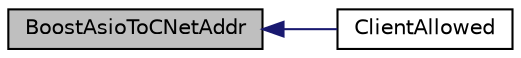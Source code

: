 digraph "BoostAsioToCNetAddr"
{
  edge [fontname="Helvetica",fontsize="10",labelfontname="Helvetica",labelfontsize="10"];
  node [fontname="Helvetica",fontsize="10",shape=record];
  rankdir="LR";
  Node20 [label="BoostAsioToCNetAddr",height=0.2,width=0.4,color="black", fillcolor="grey75", style="filled", fontcolor="black"];
  Node20 -> Node21 [dir="back",color="midnightblue",fontsize="10",style="solid",fontname="Helvetica"];
  Node21 [label="ClientAllowed",height=0.2,width=0.4,color="black", fillcolor="white", style="filled",URL="$rpcserver_8cpp.html#a9ec282be04e51f5fde86d5ba98467019"];
}
